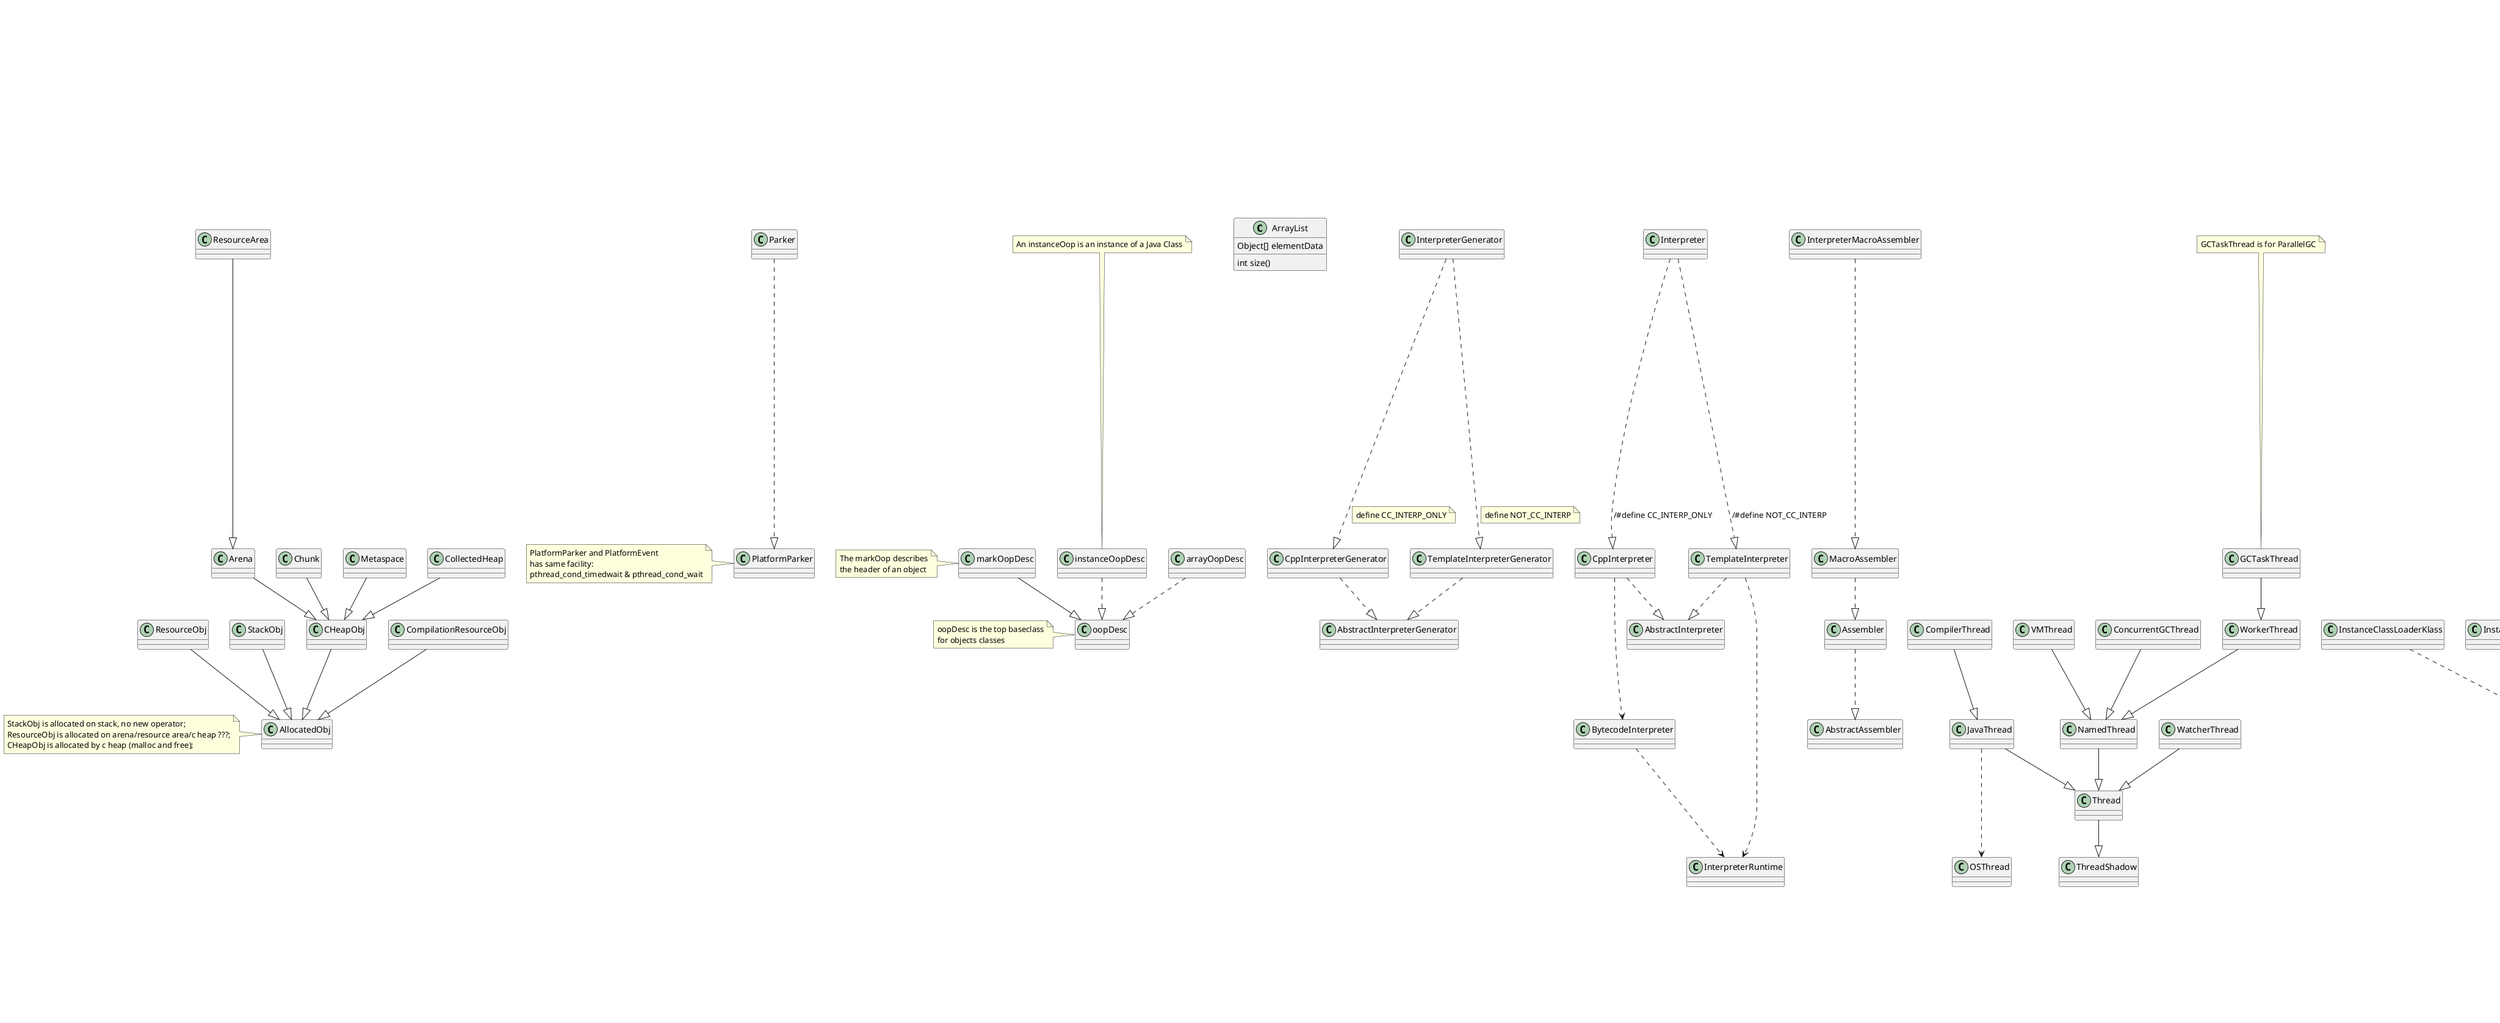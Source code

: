 @startuml
class ArrayList {
Object[] elementData
int size()
}

CppInterpreterGenerator ..|> AbstractInterpreterGenerator
TemplateInterpreterGenerator ..|> AbstractInterpreterGenerator
InterpreterGenerator ..|> CppInterpreterGenerator
note on link: define CC_INTERP_ONLY
InterpreterGenerator ..|> TemplateInterpreterGenerator
note on link: define NOT_CC_INTERP

CppInterpreter ..|> AbstractInterpreter
TemplateInterpreter ..|> AbstractInterpreter
Interpreter ..|> CppInterpreter: /#define CC_INTERP_ONLY
Interpreter ..|> TemplateInterpreter: /#define NOT_CC_INTERP

Assembler ..|> AbstractAssembler
MacroAssembler ..|> Assembler
InterpreterMacroAssembler ..|> MacroAssembler

BytecodeInterpreter ...> InterpreterRuntime
CppInterpreter ...> BytecodeInterpreter
TemplateInterpreter ...> InterpreterRuntime

Thread --|> ThreadShadow
JavaThread --|> Thread
NamedThread --|> Thread
WatcherThread --|> Thread

VMThread --|> NamedThread
ConcurrentGCThread --|> NamedThread
WorkerThread --|> NamedThread

GCTaskThread --|> WorkerThread
note top of GCTaskThread
GCTaskThread is for ParallelGC
end note

CompilerThread --|> JavaThread

JavaThread ...> OSThread

ResourceObj --|> AllocatedObj
StackObj --|> AllocatedObj
CHeapObj --|> AllocatedObj
CompilationResourceObj --|> AllocatedObj
note left of AllocatedObj
StackObj is allocated on stack, no new operator;
ResourceObj is allocated on arena/resource area/c heap ???;
CHeapObj is allocated by c heap (malloc and free);
end note

Arena --|> CHeapObj
ResourceArea --|> Arena
Chunk --|> CHeapObj
Metaspace --|> CHeapObj
CollectedHeap --|> CHeapObj

Parker ..|> PlatformParker
ParkEvent ..|> PlatformEvent
note left of PlatformParker
PlatformParker and PlatformEvent
has same facility:
pthread_cond_timedwait & pthread_cond_wait
end note

markOopDesc --|> oopDesc
instanceOopDesc ..|> oopDesc
arrayOopDesc ..|> oopDesc

note left of markOopDesc
The markOop describes
the header of an object
end note

note left of oopDesc
oopDesc is the top baseclass
for objects classes
end note

note top of instanceOopDesc
An instanceOop is an instance of a Java Class
end note

InstanceClassLoaderKlass ..|> InstanceKlass
InstanceMirrorKlass ..|> InstanceKlass
InstanceRefKlass ..|> InstanceKlass
InstanceKlass ..|> Klass
TypeArrayKlass ..|> ArrayKlass
ObjArrayKlass ..|> ArrayKlass
ArrayKlass ..|> Klass
Klass ..|> Metadata
Method ..|> Metadata
Metadata ..|> MetaspaceObj

ConstantPool ..|> Metadata
MethodData ..|> Metadata
ConstMethod ..|> MetaspaceObj
MethodCounters ..|> MetaspaceObj
ConstantPoolCache ..|> MetaspaceObj

Method ...> MethodData
Method ...> ConstMethod
ConstMethod ...> ConstantPool
ConstantPool ...> ConstantPoolCache

CodeBlob ..|> _ValueObj
nmethod ..|> CodeBlob
RuntimeStub ..|> CodeBlob
SingletonBlob ..|> CodeBlob
SafepointBlob ..|> SingletonBlob

note as common_note
  将src.zip解压后将相应java源代码路径配置到jdk的source path中即可在idea中查看源码
  -XX:-UseStackBanging和-XX:-ProfileInterpreter，不生成栈检查和统计相关的汇编代码
  <b>global.h</b>: jvm flag 参数
  <b>javaCalls.cpp</b>: JavaCalls::call native方法中调用java方法
  <b>interpreterRuntime(解释执行的方法)、stubRoutines(编译执行的方法)、SharedRuntime(解释/编译执行的方法)
  <b>macroAssembler_x86.cpp</b>: MacroAssembler::call_VM 生成 模板解释器执行指令时(即java方法)调用native方法(interpreterRuntime的方法) 的例程的汇编代码
  <b>templateInterpreter_x86_64.cpp</b>: AbstractInterpreterGenerator::generate_method_entry generate_normal_entry generate_native_entry 生成java/native解释执行的入口
  <b>sharedRuntime_x86_64.cpp</b>: SharedRuntime::generate_native_wrapper 生成native编译执行的入口:
  InterpreterGenerator::generate_normal_entry ->
  	return address of asm code				(templateInterpreter)
  	return CppInterpreter::normal_entry     (zero)

  InterpreterGenerator::generate_native_entry ->
  	return address of asm code				(templateInterpreter)
  	return CppInterpreter::native_entry     (zero)

  assembler_x86.cpp
  globalDefinitions.hpp
  globals.hpp
  interp_masm_x86_64.cpp
  interpreterRuntime.cpp
  javaCalls.cpp
  jni.cpp
  jvm.cpp
  library_call.cpp
  macroAssembler_x86.cpp
  method.cpp
  nmethod.cpp
  sharedRuntime_x86_64.cpp
  stubGenerator_x86_64.cpp
  stubRoutines.cpp
  systemDictionary.cpp
  templateInterpreter_x86_64.cpp
  templateTable_x86_64.cpp
  x86_64.ad

  cppInterpreter_zero.cpp
  stubGenerator_zero.cpp

  <u>also</u> <color:royalBlue>on several</color> <s>words</s> lines
  Class13 --> Class14
  Class15 ..> Class16
  Class17 --|> Class18
  Class19 *--> Class20
end note
@enduml
